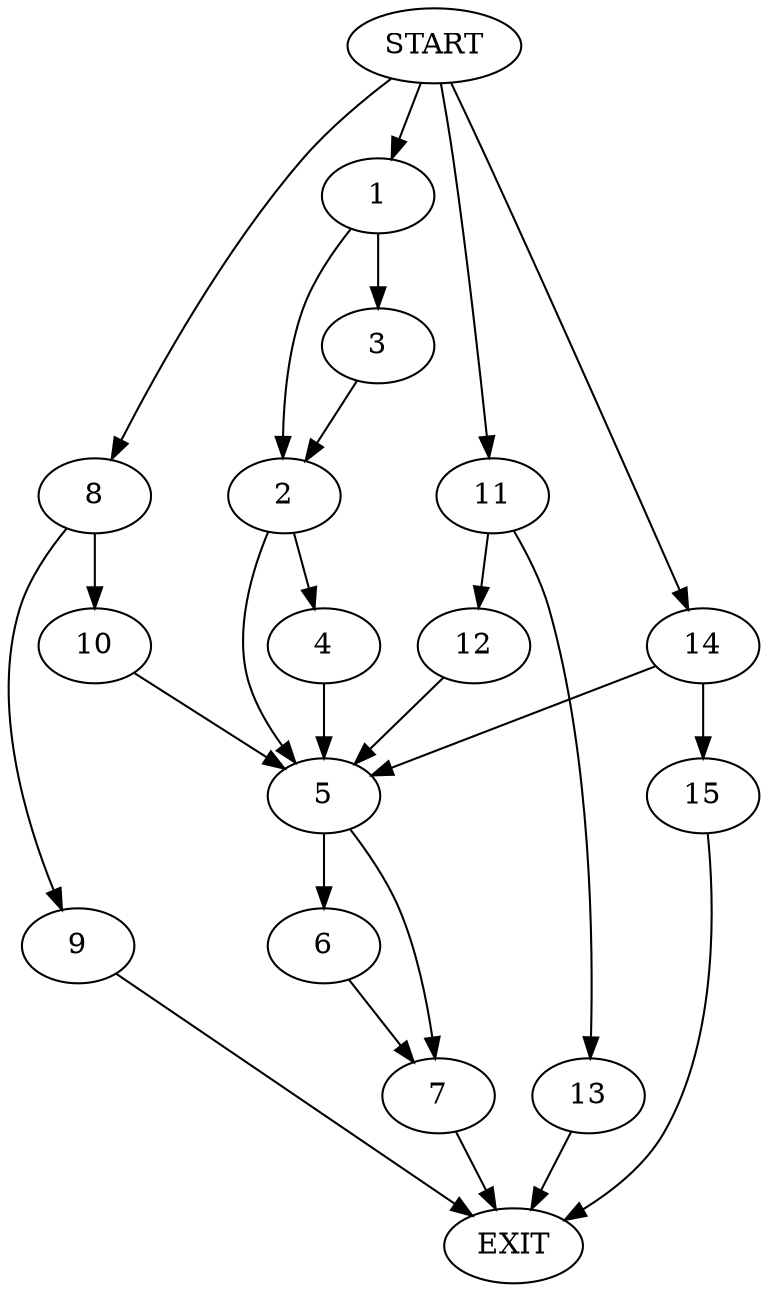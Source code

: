 digraph {
0 [label="START"]
16 [label="EXIT"]
0 -> 1
1 -> 2
1 -> 3
2 -> 4
2 -> 5
3 -> 2
4 -> 5
5 -> 6
5 -> 7
0 -> 8
8 -> 9
8 -> 10
9 -> 16
10 -> 5
0 -> 11
11 -> 12
11 -> 13
12 -> 5
13 -> 16
0 -> 14
14 -> 5
14 -> 15
15 -> 16
7 -> 16
6 -> 7
}
